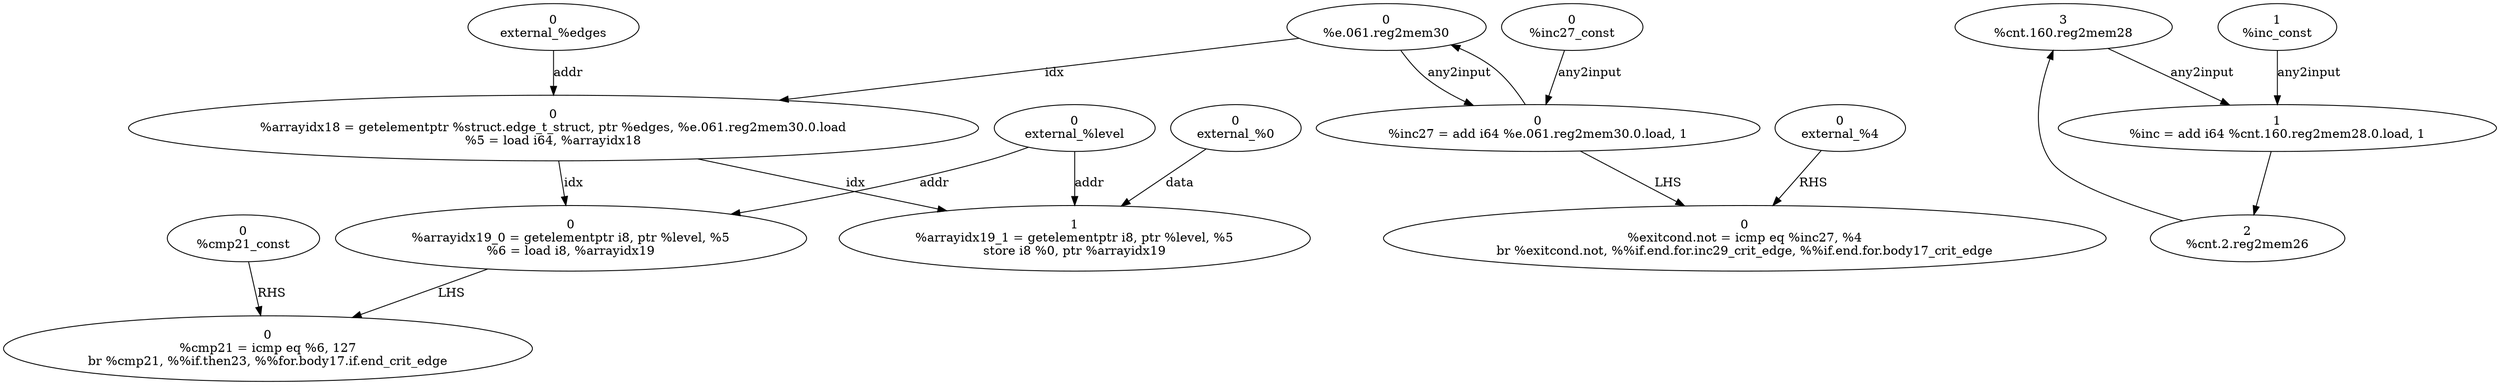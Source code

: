 digraph {
graph [path="['for.body17', 'if.then23', 'if.end', 'if.end.for.body17_crit_edge']", latch=True, exit=False, condNode="['%cmp21', '%exitcond.not']", cond=TF, loadCount=2, storeCount=1];
i_e_061_reg2mem30 [label="0\n%e.061.reg2mem30", order=0, type=reg, opcode=reg];
i_cnt_160_reg2mem28 [label="3\n%cnt.160.reg2mem28", order=3, type=reg, opcode=reg];
i_arrayidx18 [label="0\n%arrayidx18 = getelementptr %struct.edge_t_struct, ptr %edges, %e.061.reg2mem30.0.load\n%5 = load i64, %arrayidx18", use="['%edges', '%e.061.reg2mem30.0.load', '%arrayidx18']", order=0, type=inst, opcode=gepLoad, inst="%arrayidx18 = getelementptr %struct.edge_t_struct, ptr %edges, %e.061.reg2mem30.0.load", memName="%edges"];
i_edges [label="0\nexternal_%edges", type=external, opcode=reg, order=0];
i_level [label="0\nexternal_%level", type=external, opcode=reg, order=0];
i_cmp21 [label="0\n%cmp21 = icmp eq %6, 127\nbr %cmp21, %%if.then23, %%for.body17.if.end_crit_edge", use="['%6', '127']", order=0, type=inst, opcode=cmp, T="if.then23", F="for.body17.if.end_crit_edge", cmpMode=eq];
i_cmp21_const [label="0\n%cmp21_const", order=0, type=constant, opcode=const, constVal=127, inst="%cmp21 = icmp eq %6, 127"];
i_0 [label="0\nexternal_%0", type=external, opcode=reg, order=0];
i_inc [label="1\n%inc = add i64 %cnt.160.reg2mem28.0.load, 1", use="['%cnt.160.reg2mem28.0.load', '1']", order=1, type=inst, opcode=add];
i_inc_const [label="1\n%inc_const", order=1, type=constant, opcode=const, constVal=1, inst="%inc = add i64 %cnt.160.reg2mem28.0.load, 1"];
i_cnt_2_reg2mem26 [label="2\n%cnt.2.reg2mem26", order=2, type=reg, opcode=reg];
i_inc27 [label="0\n%inc27 = add i64 %e.061.reg2mem30.0.load, 1", use="['%e.061.reg2mem30.0.load', '1']", order=0, type=inst, opcode=add];
i_inc27_const [label="0\n%inc27_const", order=0, type=constant, opcode=const, constVal=1, inst="%inc27 = add i64 %e.061.reg2mem30.0.load, 1"];
i_exitcond_not [label="0\n%exitcond.not = icmp eq %inc27, %4\nbr %exitcond.not, %%if.end.for.inc29_crit_edge, %%if.end.for.body17_crit_edge", use="['%inc27', '%4']", order=0, type=inst, opcode=cmp, T="if.end.for.inc29_crit_edge", F="if.end.for.body17_crit_edge", cmpMode=eq];
i_4 [label="0\nexternal_%4", type=external, opcode=reg, order=0];
i_arrayidx19_0 [label="0\n%arrayidx19_0 = getelementptr i8, ptr %level, %5\n%6 = load i8, %arrayidx19", use="['%level', '%5', '%arrayidx19']", order=0, type=inst, opcode=gepLoad, inst="%arrayidx19 = getelementptr i8, ptr %level, %5", memName="%level"];
i_arrayidx19_1 [label="1\n%arrayidx19_1 = getelementptr i8, ptr %level, %5\nstore i8 %0, ptr %arrayidx19", use="['%level', '%5', '%0', '%arrayidx19']", order=1, type=inst, opcode=gepStore, inst="%arrayidx19 = getelementptr i8, ptr %level, %5", memName="%level"];
i_e_061_reg2mem30 -> i_arrayidx18 [operand=idx, label=idx];
i_e_061_reg2mem30 -> i_inc27 [operand=any2input, label=any2input];
i_cnt_160_reg2mem28 -> i_inc [operand=any2input, label=any2input];
i_arrayidx18 -> i_arrayidx19_0 [operand=idx, label=idx];
i_arrayidx18 -> i_arrayidx19_1 [operand=idx, label=idx];
i_edges -> i_arrayidx18 [operand=addr, label=addr];
i_level -> i_arrayidx19_0 [operand=addr, label=addr];
i_level -> i_arrayidx19_1 [operand=addr, label=addr];
i_cmp21_const -> i_cmp21 [operand=RHS, label=RHS];
i_0 -> i_arrayidx19_1 [operand=data, label=data];
i_inc -> i_cnt_2_reg2mem26 [label=""];
i_inc_const -> i_inc [operand=any2input, label=any2input];
i_cnt_2_reg2mem26 -> i_cnt_160_reg2mem28 [label=""];
i_inc27 -> i_exitcond_not [operand=LHS, label=LHS];
i_inc27 -> i_e_061_reg2mem30 [label=""];
i_inc27_const -> i_inc27 [operand=any2input, label=any2input];
i_4 -> i_exitcond_not [operand=RHS, label=RHS];
i_arrayidx19_0 -> i_cmp21 [operand=LHS, label=LHS];
}
